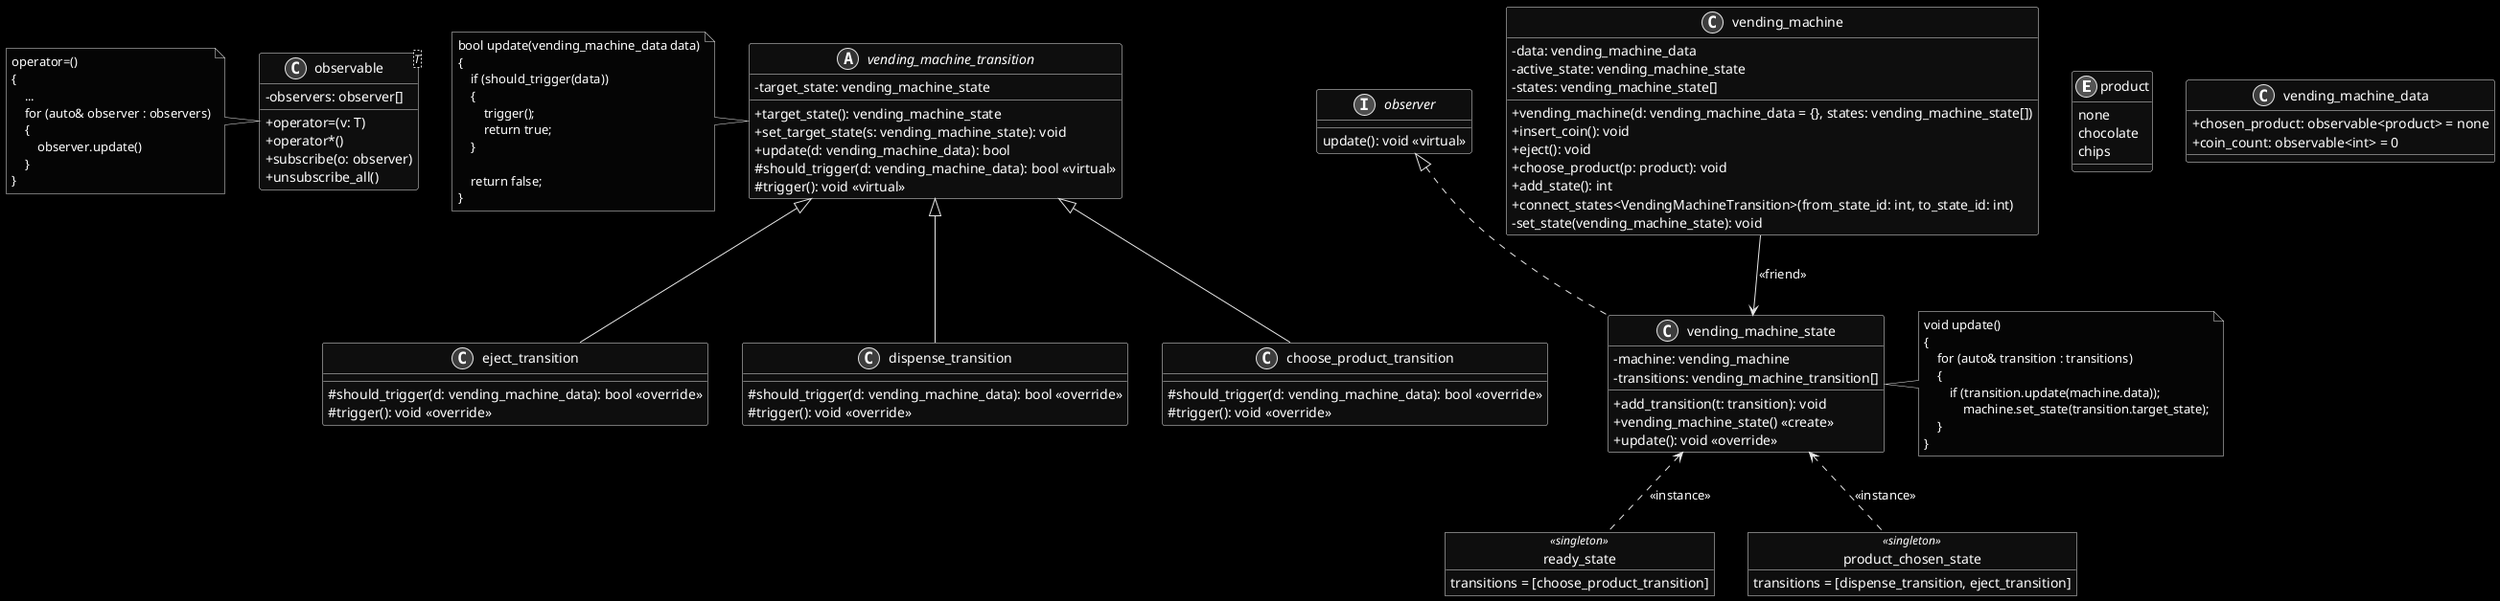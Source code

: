 @startuml

skinparam monochrome reverse
skinparam classAttributeIconSize 0

enum product {
    none
    chocolate
    chips
}

class observable<T> {
    - observers: observer[]
    + operator=(v: T)
    + operator*()
    + subscribe(o: observer)
    + unsubscribe_all()
}

note left of observable
    operator=()
    {
        ...
        for (auto& observer : observers)
        {
            observer.update()
        }
    }
end note

interface observer {
    update(): void <<virtual>>
}

class vending_machine_data {
    + chosen_product: observable<product> = none
    + coin_count: observable<int> = 0
}

class vending_machine {
    + vending_machine(d: vending_machine_data = {}, states: vending_machine_state[])
    + insert_coin(): void
    + eject(): void
    + choose_product(p: product): void
    + add_state(): int
    + connect_states<VendingMachineTransition>(from_state_id: int, to_state_id: int)
    - data: vending_machine_data
    - set_state(vending_machine_state): void
    - active_state: vending_machine_state
    - states: vending_machine_state[]
}

abstract class vending_machine_transition {
    + target_state(): vending_machine_state
    + set_target_state(s: vending_machine_state): void
    + update(d: vending_machine_data): bool
    # should_trigger(d: vending_machine_data): bool <<virtual>>
    # trigger(): void <<virtual>>
    - target_state: vending_machine_state
}

class eject_transition extends vending_machine_transition {
    # should_trigger(d: vending_machine_data): bool <<override>>
    # trigger(): void <<override>>
    '+ target_state: vending_machine_state <<final>> = ready_state
}

class dispense_transition extends vending_machine_transition {
    # should_trigger(d: vending_machine_data): bool <<override>>
    # trigger(): void <<override>>
    '+ target_state: vending_machine_state <<final>> = ready_state
}

class choose_product_transition extends vending_machine_transition {
    # should_trigger(d: vending_machine_data): bool <<override>>
    # trigger(): void <<override>>
    '+ target_state: vending_machine_state <<final>> = product_chosen_state
}

note left of vending_machine_transition
    bool update(vending_machine_data data)
    {
        if (should_trigger(data))
        {
            trigger();
            return true;
        }

        return false;
    }
end note

class vending_machine_state implements observer {
    - machine: vending_machine
    - transitions: vending_machine_transition[]
    + add_transition(t: transition): void
    + vending_machine_state() <<create>>
    + update(): void <<override>>
}

vending_machine --> vending_machine_state : <<friend>>

object ready_state <<singleton>> {
     transitions = [choose_product_transition]
}

object product_chosen_state <<singleton>> {  
    transitions = [dispense_transition, eject_transition]
}

vending_machine_state <.. product_chosen_state : <<instance>>
vending_machine_state <.. ready_state : <<instance>>

note right of vending_machine_state 
    void update()
    {
        for (auto& transition : transitions)
        {
            if (transition.update(machine.data));
                machine.set_state(transition.target_state);
        }
    }
end note

@enduml